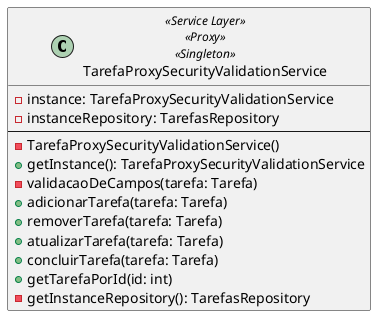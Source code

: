 @startuml

skinparam lineType ortho

class TarefaProxySecurityValidationService <<Service Layer>> <<Proxy>> <<Singleton>>{
    - instance: TarefaProxySecurityValidationService
    - instanceRepository: TarefasRepository
    --
    - TarefaProxySecurityValidationService()
    + getInstance(): TarefaProxySecurityValidationService
    - validacaoDeCampos(tarefa: Tarefa)
    + adicionarTarefa(tarefa: Tarefa)
    + removerTarefa(tarefa: Tarefa)
    + atualizarTarefa(tarefa: Tarefa)
    + concluirTarefa(tarefa: Tarefa)
    + getTarefaPorId(id: int)
    - getInstanceRepository(): TarefasRepository
}

@enduml
